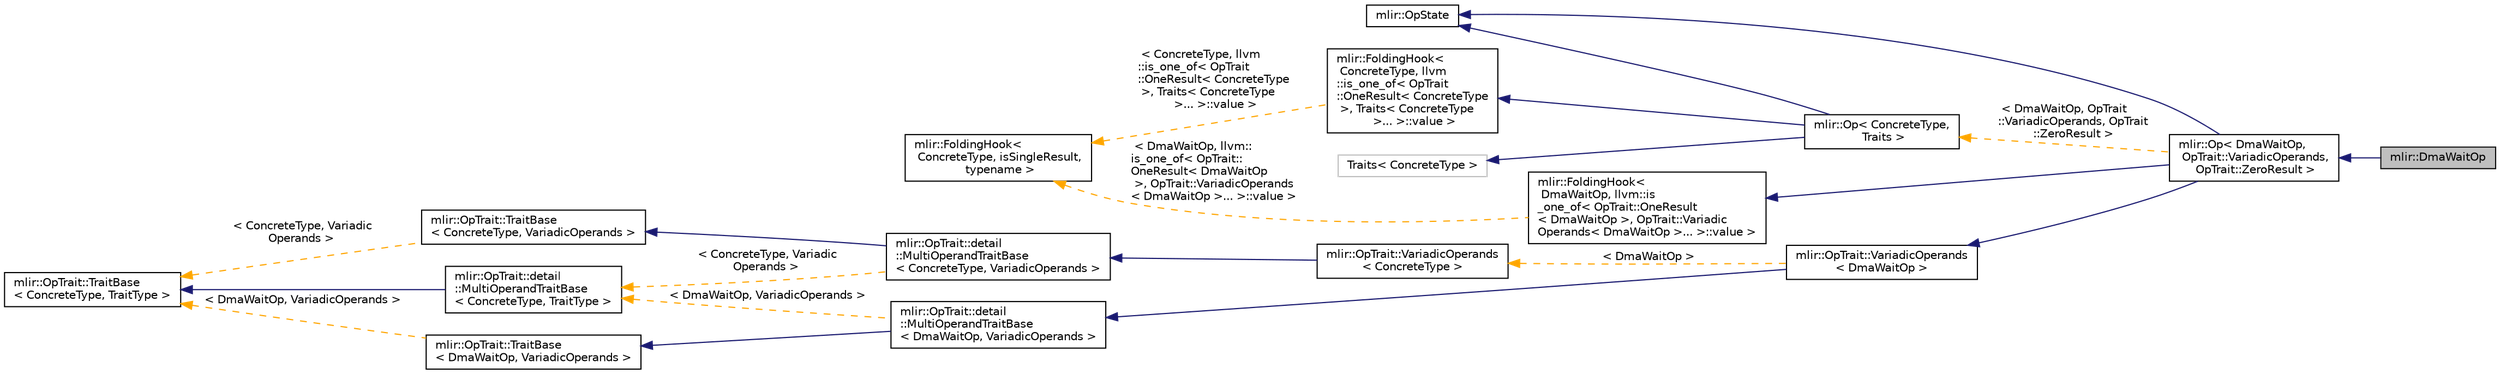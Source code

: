 digraph "mlir::DmaWaitOp"
{
  bgcolor="transparent";
  edge [fontname="Helvetica",fontsize="10",labelfontname="Helvetica",labelfontsize="10"];
  node [fontname="Helvetica",fontsize="10",shape=record];
  rankdir="LR";
  Node0 [label="mlir::DmaWaitOp",height=0.2,width=0.4,color="black", fillcolor="grey75", style="filled", fontcolor="black"];
  Node1 -> Node0 [dir="back",color="midnightblue",fontsize="10",style="solid",fontname="Helvetica"];
  Node1 [label="mlir::Op\< DmaWaitOp,\l OpTrait::VariadicOperands,\l OpTrait::ZeroResult \>",height=0.2,width=0.4,color="black",URL="$classmlir_1_1Op.html"];
  Node2 -> Node1 [dir="back",color="midnightblue",fontsize="10",style="solid",fontname="Helvetica"];
  Node2 [label="mlir::OpState",height=0.2,width=0.4,color="black",URL="$classmlir_1_1OpState.html",tooltip="This is the concrete base class that holds the operation pointer and has non-generic methods that onl..."];
  Node3 -> Node1 [dir="back",color="midnightblue",fontsize="10",style="solid",fontname="Helvetica"];
  Node3 [label="mlir::OpTrait::VariadicOperands\l\< DmaWaitOp \>",height=0.2,width=0.4,color="black",URL="$classmlir_1_1OpTrait_1_1VariadicOperands.html"];
  Node4 -> Node3 [dir="back",color="midnightblue",fontsize="10",style="solid",fontname="Helvetica"];
  Node4 [label="mlir::OpTrait::detail\l::MultiOperandTraitBase\l\< DmaWaitOp, VariadicOperands \>",height=0.2,width=0.4,color="black",URL="$structmlir_1_1OpTrait_1_1detail_1_1MultiOperandTraitBase.html"];
  Node5 -> Node4 [dir="back",color="midnightblue",fontsize="10",style="solid",fontname="Helvetica"];
  Node5 [label="mlir::OpTrait::TraitBase\l\< DmaWaitOp, VariadicOperands \>",height=0.2,width=0.4,color="black",URL="$classmlir_1_1OpTrait_1_1TraitBase.html"];
  Node6 -> Node5 [dir="back",color="orange",fontsize="10",style="dashed",label=" \< DmaWaitOp, VariadicOperands \>" ,fontname="Helvetica"];
  Node6 [label="mlir::OpTrait::TraitBase\l\< ConcreteType, TraitType \>",height=0.2,width=0.4,color="black",URL="$classmlir_1_1OpTrait_1_1TraitBase.html",tooltip="Helper class for implementing traits. "];
  Node7 -> Node4 [dir="back",color="orange",fontsize="10",style="dashed",label=" \< DmaWaitOp, VariadicOperands \>" ,fontname="Helvetica"];
  Node7 [label="mlir::OpTrait::detail\l::MultiOperandTraitBase\l\< ConcreteType, TraitType \>",height=0.2,width=0.4,color="black",URL="$structmlir_1_1OpTrait_1_1detail_1_1MultiOperandTraitBase.html",tooltip="Utility trait base that provides accessors for derived traits that have multiple operands. "];
  Node6 -> Node7 [dir="back",color="midnightblue",fontsize="10",style="solid",fontname="Helvetica"];
  Node8 -> Node3 [dir="back",color="orange",fontsize="10",style="dashed",label=" \< DmaWaitOp \>" ,fontname="Helvetica"];
  Node8 [label="mlir::OpTrait::VariadicOperands\l\< ConcreteType \>",height=0.2,width=0.4,color="black",URL="$classmlir_1_1OpTrait_1_1VariadicOperands.html",tooltip="This class provides the API for ops which have an unknown number of SSA operands. ..."];
  Node9 -> Node8 [dir="back",color="midnightblue",fontsize="10",style="solid",fontname="Helvetica"];
  Node9 [label="mlir::OpTrait::detail\l::MultiOperandTraitBase\l\< ConcreteType, VariadicOperands \>",height=0.2,width=0.4,color="black",URL="$structmlir_1_1OpTrait_1_1detail_1_1MultiOperandTraitBase.html"];
  Node10 -> Node9 [dir="back",color="midnightblue",fontsize="10",style="solid",fontname="Helvetica"];
  Node10 [label="mlir::OpTrait::TraitBase\l\< ConcreteType, VariadicOperands \>",height=0.2,width=0.4,color="black",URL="$classmlir_1_1OpTrait_1_1TraitBase.html"];
  Node6 -> Node10 [dir="back",color="orange",fontsize="10",style="dashed",label=" \< ConcreteType, Variadic\lOperands \>" ,fontname="Helvetica"];
  Node7 -> Node9 [dir="back",color="orange",fontsize="10",style="dashed",label=" \< ConcreteType, Variadic\lOperands \>" ,fontname="Helvetica"];
  Node11 -> Node1 [dir="back",color="midnightblue",fontsize="10",style="solid",fontname="Helvetica"];
  Node11 [label="mlir::FoldingHook\<\l DmaWaitOp, llvm::is\l_one_of\< OpTrait::OneResult\l\< DmaWaitOp \>, OpTrait::Variadic\lOperands\< DmaWaitOp \>... \>::value \>",height=0.2,width=0.4,color="black",URL="$classmlir_1_1FoldingHook.html"];
  Node12 -> Node11 [dir="back",color="orange",fontsize="10",style="dashed",label=" \< DmaWaitOp, llvm::\lis_one_of\< OpTrait::\lOneResult\< DmaWaitOp\l \>, OpTrait::VariadicOperands\l\< DmaWaitOp \>... \>::value \>" ,fontname="Helvetica"];
  Node12 [label="mlir::FoldingHook\<\l ConcreteType, isSingleResult,\l typename \>",height=0.2,width=0.4,color="black",URL="$classmlir_1_1FoldingHook.html",tooltip="This template defines the foldHook as used by AbstractOperation. "];
  Node13 -> Node1 [dir="back",color="orange",fontsize="10",style="dashed",label=" \< DmaWaitOp, OpTrait\l::VariadicOperands, OpTrait\l::ZeroResult \>" ,fontname="Helvetica"];
  Node13 [label="mlir::Op\< ConcreteType,\l Traits \>",height=0.2,width=0.4,color="black",URL="$classmlir_1_1Op.html",tooltip="This provides public APIs that all operations should have. "];
  Node2 -> Node13 [dir="back",color="midnightblue",fontsize="10",style="solid",fontname="Helvetica"];
  Node14 -> Node13 [dir="back",color="midnightblue",fontsize="10",style="solid",fontname="Helvetica"];
  Node14 [label="Traits\< ConcreteType \>",height=0.2,width=0.4,color="grey75"];
  Node15 -> Node13 [dir="back",color="midnightblue",fontsize="10",style="solid",fontname="Helvetica"];
  Node15 [label="mlir::FoldingHook\<\l ConcreteType, llvm\l::is_one_of\< OpTrait\l::OneResult\< ConcreteType\l \>, Traits\< ConcreteType\l \>... \>::value \>",height=0.2,width=0.4,color="black",URL="$classmlir_1_1FoldingHook.html"];
  Node12 -> Node15 [dir="back",color="orange",fontsize="10",style="dashed",label=" \< ConcreteType, llvm\l::is_one_of\< OpTrait\l::OneResult\< ConcreteType\l \>, Traits\< ConcreteType\l \>... \>::value \>" ,fontname="Helvetica"];
}
